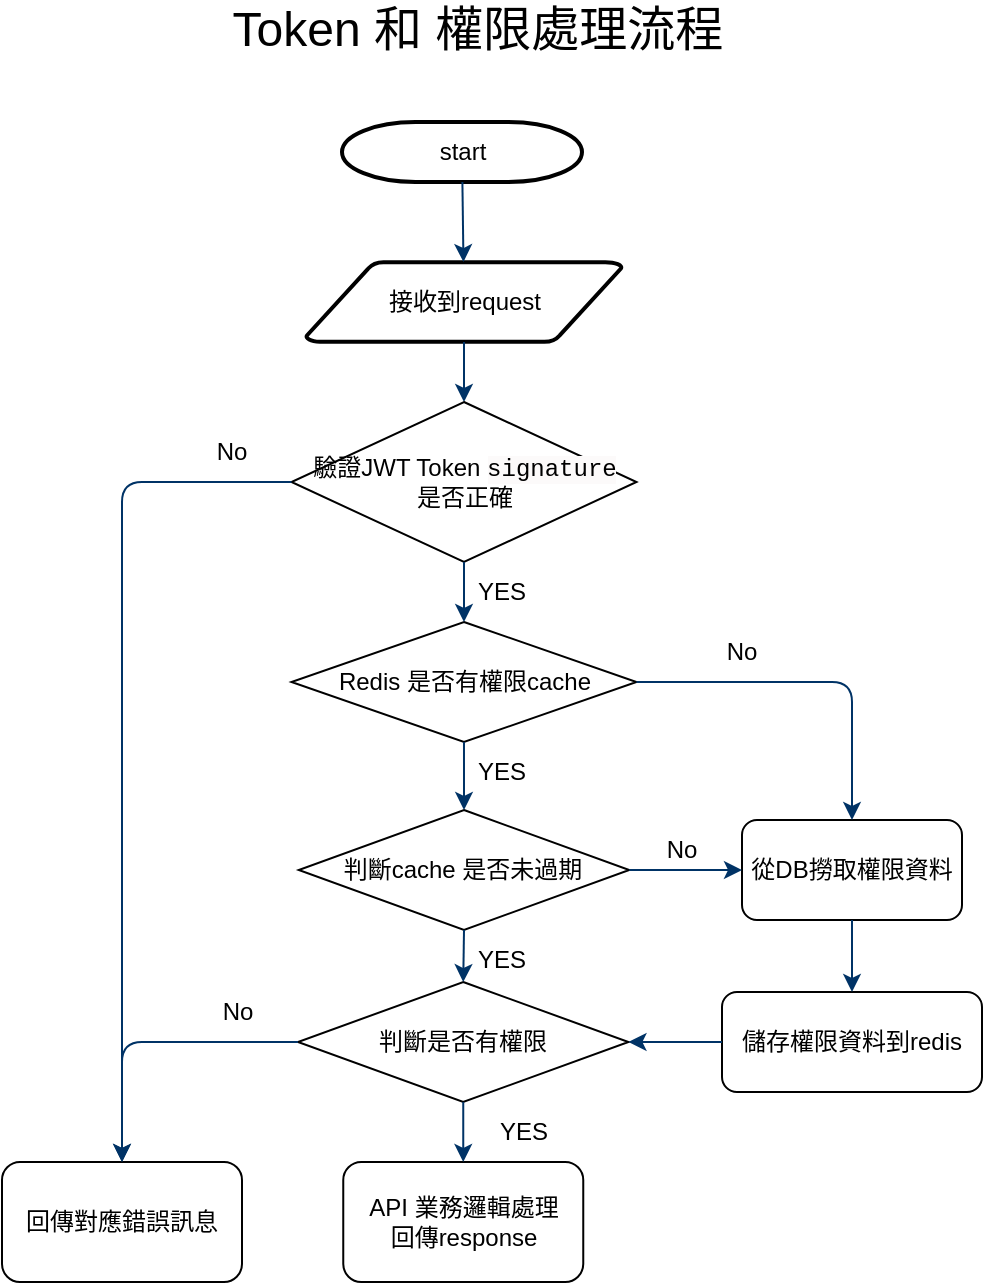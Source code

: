 <mxfile version="20.2.2" type="device"><diagram id="6a731a19-8d31-9384-78a2-239565b7b9f0" name="Page-1"><mxGraphModel dx="1038" dy="547" grid="1" gridSize="10" guides="1" tooltips="1" connect="1" arrows="1" fold="1" page="1" pageScale="1" pageWidth="1169" pageHeight="827" background="none" math="0" shadow="0"><root><mxCell id="0"/><mxCell id="1" parent="0"/><mxCell id="2" value="start" style="shape=mxgraph.flowchart.terminator;strokeWidth=2;gradientColor=none;gradientDirection=north;fontStyle=0;html=1;" parent="1" vertex="1"><mxGeometry x="410" y="101" width="120" height="30" as="geometry"/></mxCell><mxCell id="3" value="接收到request" style="shape=mxgraph.flowchart.data;strokeWidth=2;gradientColor=none;gradientDirection=north;fontStyle=0;html=1;" parent="1" vertex="1"><mxGeometry x="392" y="171" width="158" height="40" as="geometry"/></mxCell><mxCell id="7" style="fontStyle=1;strokeColor=#003366;strokeWidth=1;html=1;" parent="1" source="2" target="3" edge="1"><mxGeometry relative="1" as="geometry"/></mxCell><mxCell id="8" style="fontStyle=1;strokeColor=#003366;strokeWidth=1;html=1;entryX=0.5;entryY=0;entryDx=0;entryDy=0;" parent="1" source="3" target="pyMZorCloVG4xS0re0pB-57" edge="1"><mxGeometry relative="1" as="geometry"><mxPoint x="470" y="261" as="targetPoint"/></mxGeometry></mxCell><mxCell id="pyMZorCloVG4xS0re0pB-57" value="驗證JWT Token&amp;nbsp;&lt;span style=&quot;font-family: Monaco, Menlo, Consolas, &amp;quot;Courier New&amp;quot;, monospace; text-align: start; background-color: rgb(252, 250, 250);&quot;&gt;signature&lt;/span&gt;&lt;br&gt;是否正確" style="rhombus;whiteSpace=wrap;html=1;" vertex="1" parent="1"><mxGeometry x="384.75" y="241" width="172.5" height="80" as="geometry"/></mxCell><mxCell id="pyMZorCloVG4xS0re0pB-58" value="Redis 是否有權限cache" style="rhombus;whiteSpace=wrap;html=1;" vertex="1" parent="1"><mxGeometry x="384.74" y="351" width="172.5" height="60" as="geometry"/></mxCell><mxCell id="pyMZorCloVG4xS0re0pB-59" style="fontStyle=1;strokeColor=#003366;strokeWidth=1;html=1;entryX=0.5;entryY=0;entryDx=0;entryDy=0;exitX=0.5;exitY=1;exitDx=0;exitDy=0;" edge="1" parent="1" source="pyMZorCloVG4xS0re0pB-57" target="pyMZorCloVG4xS0re0pB-58"><mxGeometry relative="1" as="geometry"><mxPoint x="481" y="221" as="sourcePoint"/><mxPoint x="481" y="251" as="targetPoint"/></mxGeometry></mxCell><mxCell id="pyMZorCloVG4xS0re0pB-60" value="判斷是否有權限" style="rhombus;whiteSpace=wrap;html=1;" vertex="1" parent="1"><mxGeometry x="387.99" y="531" width="165.25" height="60" as="geometry"/></mxCell><mxCell id="pyMZorCloVG4xS0re0pB-63" value="API 業務邏輯處理&lt;br&gt;回傳response" style="rounded=1;whiteSpace=wrap;html=1;" vertex="1" parent="1"><mxGeometry x="410.63" y="621" width="120" height="60" as="geometry"/></mxCell><mxCell id="pyMZorCloVG4xS0re0pB-65" value="從DB撈取權限資料" style="rounded=1;whiteSpace=wrap;html=1;" vertex="1" parent="1"><mxGeometry x="610" y="450" width="110" height="50" as="geometry"/></mxCell><mxCell id="pyMZorCloVG4xS0re0pB-67" value="判斷cache 是否未過期" style="rhombus;whiteSpace=wrap;html=1;" vertex="1" parent="1"><mxGeometry x="388.38" y="445" width="165.25" height="60" as="geometry"/></mxCell><mxCell id="pyMZorCloVG4xS0re0pB-68" value="儲存權限資料到redis" style="rounded=1;whiteSpace=wrap;html=1;" vertex="1" parent="1"><mxGeometry x="600" y="536" width="130" height="50" as="geometry"/></mxCell><mxCell id="pyMZorCloVG4xS0re0pB-69" style="fontStyle=1;strokeColor=#003366;strokeWidth=1;html=1;entryX=0.5;entryY=0;entryDx=0;entryDy=0;" edge="1" parent="1" source="pyMZorCloVG4xS0re0pB-58" target="pyMZorCloVG4xS0re0pB-67"><mxGeometry relative="1" as="geometry"><mxPoint x="481" y="331" as="sourcePoint"/><mxPoint x="480.99" y="361" as="targetPoint"/></mxGeometry></mxCell><mxCell id="pyMZorCloVG4xS0re0pB-70" style="fontStyle=1;strokeColor=#003366;strokeWidth=1;html=1;entryX=0.5;entryY=0;entryDx=0;entryDy=0;exitX=1;exitY=0.5;exitDx=0;exitDy=0;" edge="1" parent="1" source="pyMZorCloVG4xS0re0pB-58" target="pyMZorCloVG4xS0re0pB-65"><mxGeometry relative="1" as="geometry"><mxPoint x="480.997" y="420.998" as="sourcePoint"/><mxPoint x="481.005" y="455" as="targetPoint"/><Array as="points"><mxPoint x="665" y="381"/></Array></mxGeometry></mxCell><mxCell id="pyMZorCloVG4xS0re0pB-71" style="fontStyle=1;strokeColor=#003366;strokeWidth=1;html=1;entryX=0;entryY=0.5;entryDx=0;entryDy=0;exitX=1;exitY=0.5;exitDx=0;exitDy=0;" edge="1" parent="1" source="pyMZorCloVG4xS0re0pB-67" target="pyMZorCloVG4xS0re0pB-65"><mxGeometry relative="1" as="geometry"><mxPoint x="480.997" y="420.998" as="sourcePoint"/><mxPoint x="481.005" y="455" as="targetPoint"/></mxGeometry></mxCell><mxCell id="pyMZorCloVG4xS0re0pB-72" style="fontStyle=1;strokeColor=#003366;strokeWidth=1;html=1;entryX=0.5;entryY=0;entryDx=0;entryDy=0;exitX=0.5;exitY=1;exitDx=0;exitDy=0;" edge="1" parent="1" source="pyMZorCloVG4xS0re0pB-65" target="pyMZorCloVG4xS0re0pB-68"><mxGeometry relative="1" as="geometry"><mxPoint x="563.63" y="485" as="sourcePoint"/><mxPoint x="620" y="485" as="targetPoint"/></mxGeometry></mxCell><mxCell id="pyMZorCloVG4xS0re0pB-73" style="fontStyle=1;strokeColor=#003366;strokeWidth=1;html=1;exitX=0.5;exitY=1;exitDx=0;exitDy=0;entryX=0.5;entryY=0;entryDx=0;entryDy=0;" edge="1" parent="1" source="pyMZorCloVG4xS0re0pB-67" target="pyMZorCloVG4xS0re0pB-60"><mxGeometry relative="1" as="geometry"><mxPoint x="675" y="510" as="sourcePoint"/><mxPoint x="490" y="521" as="targetPoint"/></mxGeometry></mxCell><mxCell id="pyMZorCloVG4xS0re0pB-74" style="fontStyle=1;strokeColor=#003366;strokeWidth=1;html=1;exitX=0.5;exitY=1;exitDx=0;exitDy=0;entryX=0.5;entryY=0;entryDx=0;entryDy=0;" edge="1" parent="1" source="pyMZorCloVG4xS0re0pB-60" target="pyMZorCloVG4xS0re0pB-63"><mxGeometry relative="1" as="geometry"><mxPoint x="481.005" y="515" as="sourcePoint"/><mxPoint x="480.615" y="541" as="targetPoint"/></mxGeometry></mxCell><mxCell id="pyMZorCloVG4xS0re0pB-75" value="回傳對應錯誤訊息" style="rounded=1;whiteSpace=wrap;html=1;" vertex="1" parent="1"><mxGeometry x="240" y="621" width="120" height="60" as="geometry"/></mxCell><mxCell id="pyMZorCloVG4xS0re0pB-76" style="fontStyle=1;strokeColor=#003366;strokeWidth=1;html=1;entryX=0.5;entryY=0;entryDx=0;entryDy=0;exitX=0;exitY=0.5;exitDx=0;exitDy=0;" edge="1" parent="1" source="pyMZorCloVG4xS0re0pB-60" target="pyMZorCloVG4xS0re0pB-75"><mxGeometry relative="1" as="geometry"><mxPoint x="330" y="351" as="sourcePoint"/><mxPoint x="480.99" y="361" as="targetPoint"/><Array as="points"><mxPoint x="300" y="561"/></Array></mxGeometry></mxCell><mxCell id="pyMZorCloVG4xS0re0pB-77" style="fontStyle=1;strokeColor=#003366;strokeWidth=1;html=1;entryX=0.5;entryY=0;entryDx=0;entryDy=0;exitX=0;exitY=0.5;exitDx=0;exitDy=0;" edge="1" parent="1" source="pyMZorCloVG4xS0re0pB-57" target="pyMZorCloVG4xS0re0pB-75"><mxGeometry relative="1" as="geometry"><mxPoint x="397.99" y="571" as="sourcePoint"/><mxPoint x="310" y="631" as="targetPoint"/><Array as="points"><mxPoint x="300" y="281"/></Array></mxGeometry></mxCell><mxCell id="pyMZorCloVG4xS0re0pB-78" value="YES" style="text;html=1;strokeColor=none;fillColor=none;align=center;verticalAlign=middle;whiteSpace=wrap;rounded=0;" vertex="1" parent="1"><mxGeometry x="460" y="321" width="60" height="30" as="geometry"/></mxCell><mxCell id="pyMZorCloVG4xS0re0pB-79" value="YES" style="text;html=1;strokeColor=none;fillColor=none;align=center;verticalAlign=middle;whiteSpace=wrap;rounded=0;" vertex="1" parent="1"><mxGeometry x="460" y="411" width="60" height="30" as="geometry"/></mxCell><mxCell id="pyMZorCloVG4xS0re0pB-80" value="YES" style="text;html=1;strokeColor=none;fillColor=none;align=center;verticalAlign=middle;whiteSpace=wrap;rounded=0;" vertex="1" parent="1"><mxGeometry x="460" y="505" width="60" height="30" as="geometry"/></mxCell><mxCell id="pyMZorCloVG4xS0re0pB-81" value="YES" style="text;html=1;strokeColor=none;fillColor=none;align=center;verticalAlign=middle;whiteSpace=wrap;rounded=0;" vertex="1" parent="1"><mxGeometry x="470.63" y="591" width="60" height="30" as="geometry"/></mxCell><mxCell id="pyMZorCloVG4xS0re0pB-82" value="No" style="text;html=1;strokeColor=none;fillColor=none;align=center;verticalAlign=middle;whiteSpace=wrap;rounded=0;" vertex="1" parent="1"><mxGeometry x="580" y="351" width="60" height="30" as="geometry"/></mxCell><mxCell id="pyMZorCloVG4xS0re0pB-83" style="fontStyle=1;strokeColor=#003366;strokeWidth=1;html=1;entryX=1;entryY=0.5;entryDx=0;entryDy=0;exitX=0;exitY=0.5;exitDx=0;exitDy=0;" edge="1" parent="1" source="pyMZorCloVG4xS0re0pB-68" target="pyMZorCloVG4xS0re0pB-60"><mxGeometry relative="1" as="geometry"><mxPoint x="563.63" y="485" as="sourcePoint"/><mxPoint x="620" y="485" as="targetPoint"/></mxGeometry></mxCell><mxCell id="pyMZorCloVG4xS0re0pB-84" value="No" style="text;html=1;strokeColor=none;fillColor=none;align=center;verticalAlign=middle;whiteSpace=wrap;rounded=0;" vertex="1" parent="1"><mxGeometry x="550" y="450" width="60" height="30" as="geometry"/></mxCell><mxCell id="pyMZorCloVG4xS0re0pB-85" value="No" style="text;html=1;strokeColor=none;fillColor=none;align=center;verticalAlign=middle;whiteSpace=wrap;rounded=0;" vertex="1" parent="1"><mxGeometry x="324.75" y="251" width="60" height="30" as="geometry"/></mxCell><mxCell id="pyMZorCloVG4xS0re0pB-86" value="No" style="text;html=1;strokeColor=none;fillColor=none;align=center;verticalAlign=middle;whiteSpace=wrap;rounded=0;" vertex="1" parent="1"><mxGeometry x="328.38" y="531" width="60" height="30" as="geometry"/></mxCell><mxCell id="pyMZorCloVG4xS0re0pB-87" value="&lt;font style=&quot;font-size: 24px;&quot;&gt;Token 和 權限處理流程&lt;/font&gt;" style="text;html=1;strokeColor=none;fillColor=none;align=center;verticalAlign=middle;whiteSpace=wrap;rounded=0;" vertex="1" parent="1"><mxGeometry x="340" y="40" width="276.37" height="30" as="geometry"/></mxCell></root></mxGraphModel></diagram></mxfile>